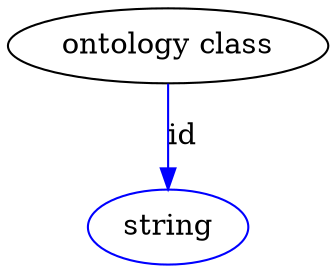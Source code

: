 digraph {
	graph [bb="0,0,153.39,123"];
	node [label="\N"];
	"ontology class"	[height=0.5,
		label="ontology class",
		pos="76.693,105",
		width=2.1304];
	id	[color=blue,
		height=0.5,
		label=string,
		pos="76.693,18",
		width=1.0652];
	"ontology class" -> id	[color=blue,
		label=id,
		lp="83.693,61.5",
		pos="e,76.693,36.175 76.693,86.799 76.693,75.163 76.693,59.548 76.693,46.237",
		style=solid];
}
